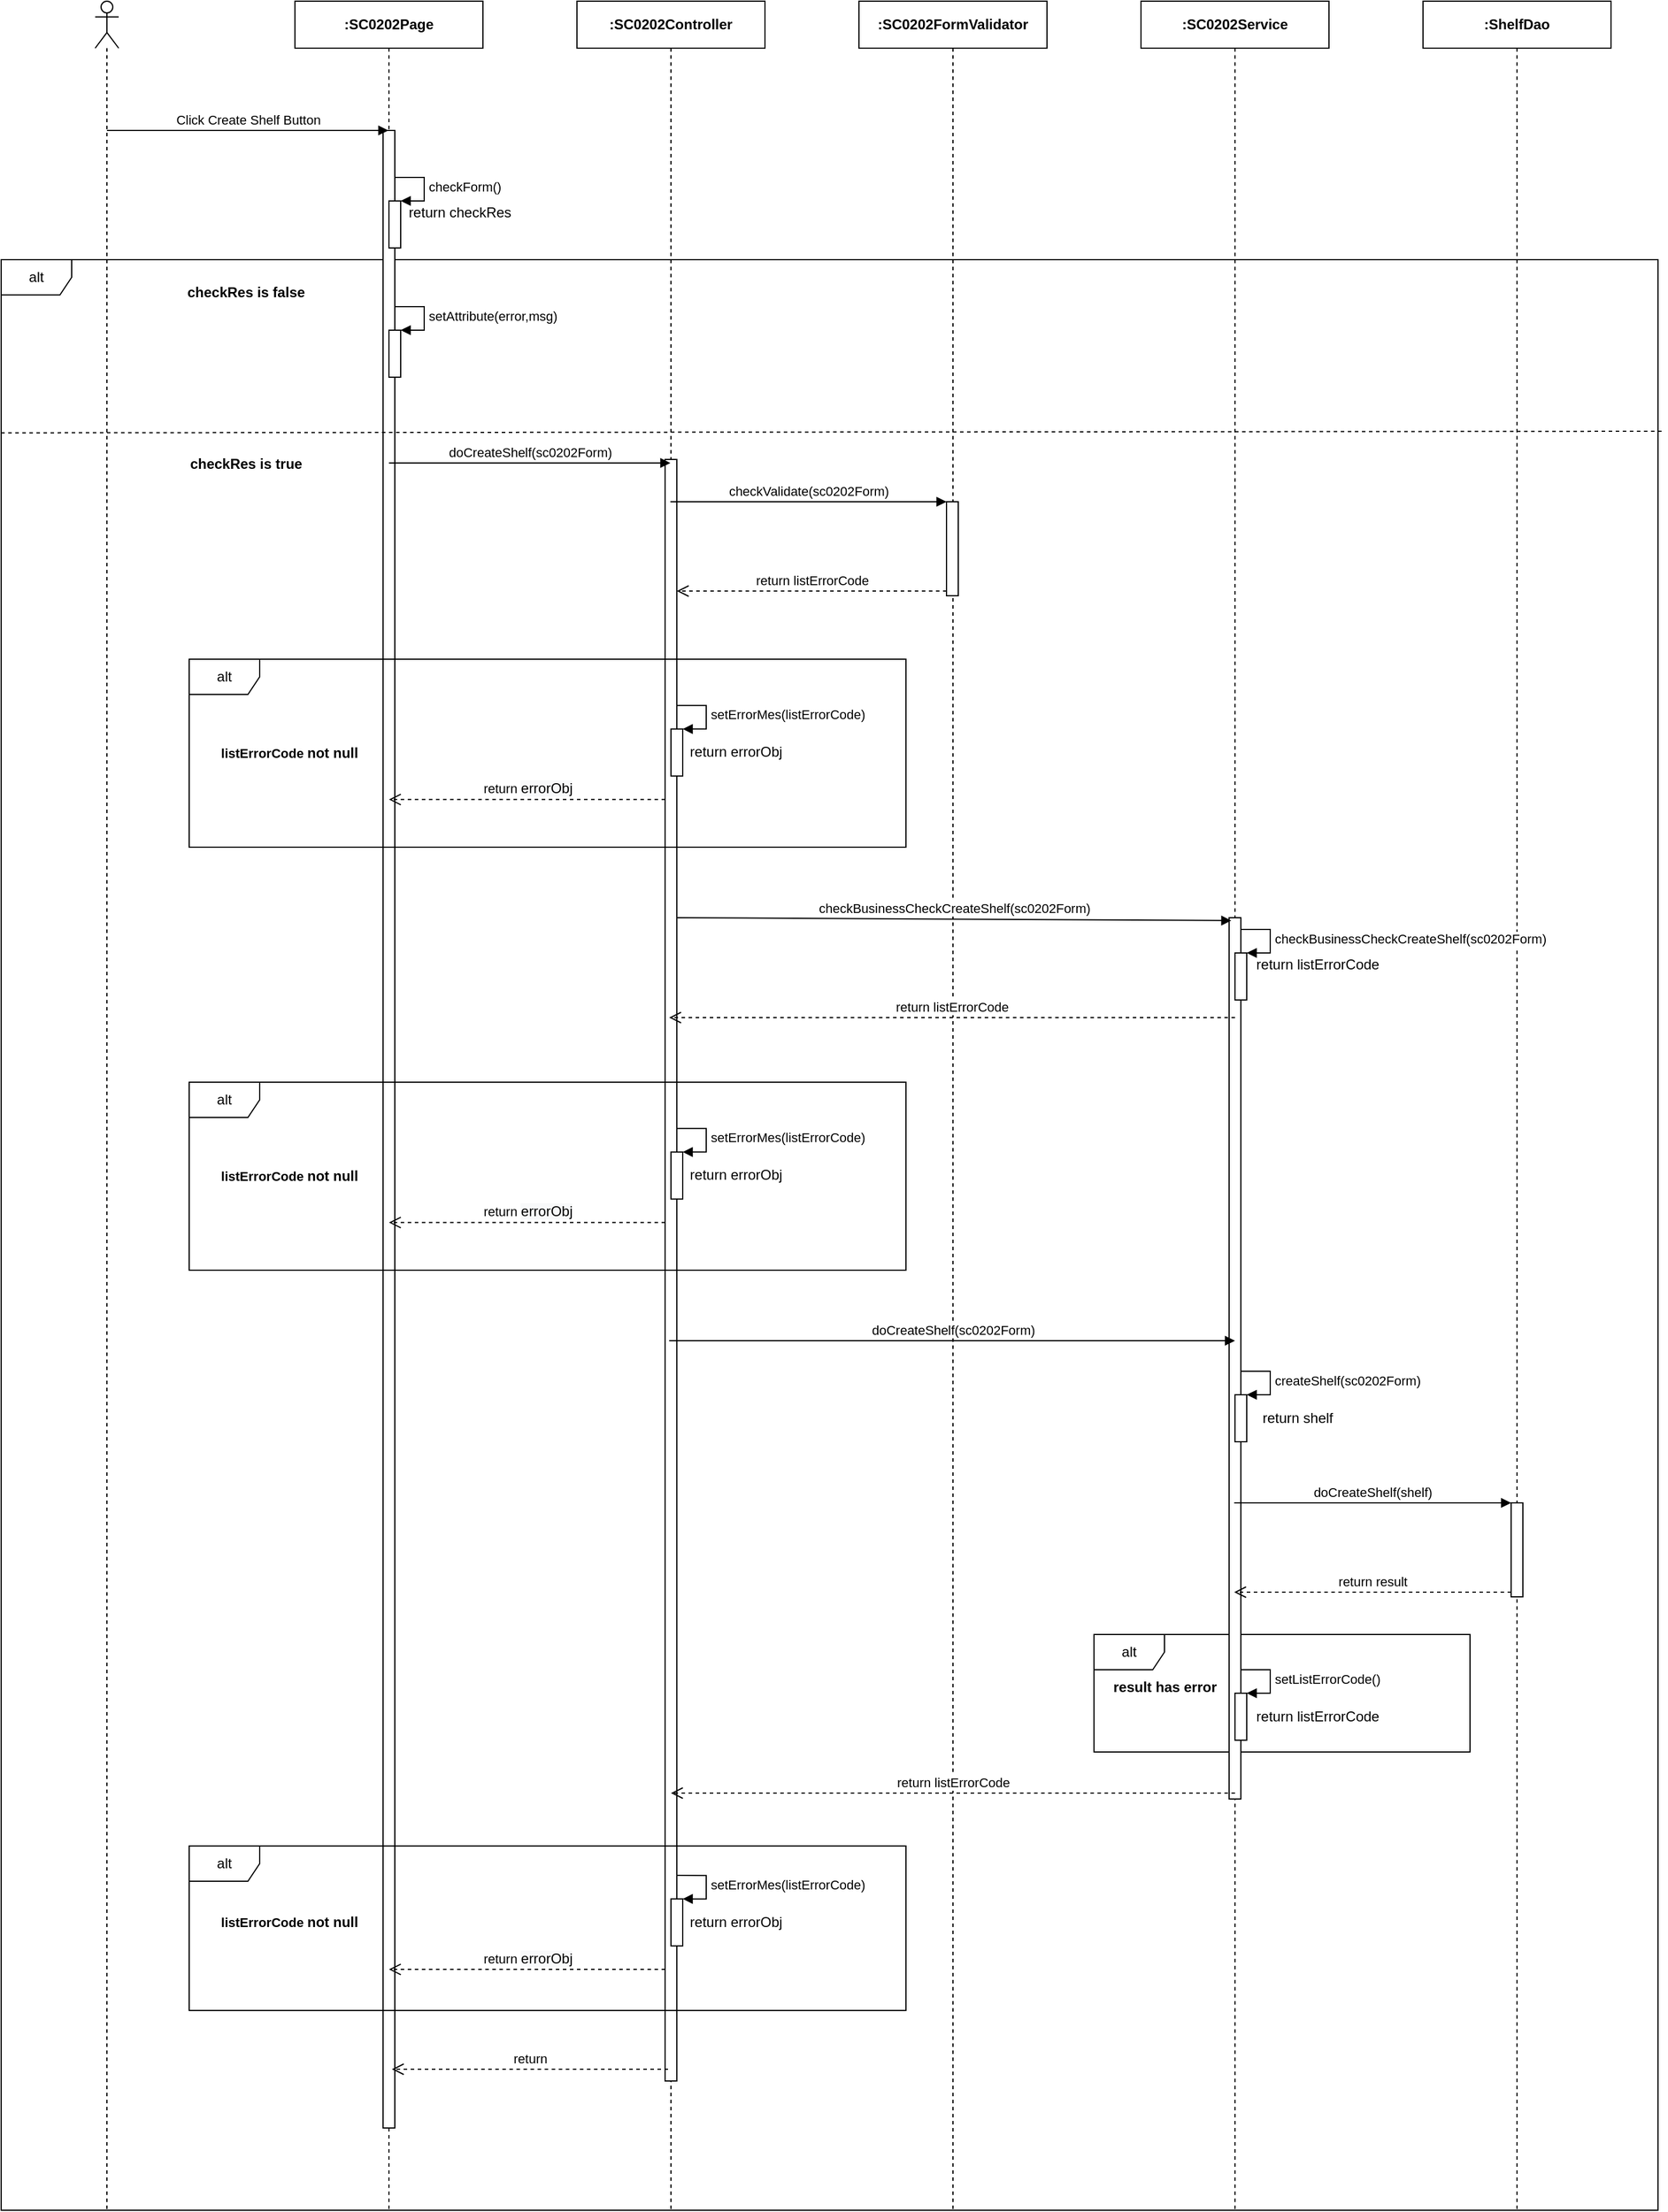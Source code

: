 <mxfile version="14.4.3" type="device" pages="2"><diagram id="6zgcsjymxZ_g00Ho4Uq6" name="Ev02"><mxGraphModel dx="1463" dy="846" grid="1" gridSize="10" guides="1" tooltips="1" connect="1" arrows="1" fold="1" page="1" pageScale="1" pageWidth="850" pageHeight="1100" math="0" shadow="0"><root><mxCell id="0"/><mxCell id="1" parent="0"/><mxCell id="yzwAPXFp-dbg6nOfdKmi-24" value="alt" style="shape=umlFrame;whiteSpace=wrap;html=1;" parent="1" vertex="1"><mxGeometry x="1160" y="1470" width="320" height="100" as="geometry"/></mxCell><mxCell id="FdkR-6frvqI1w1oyDN4N-1" value="alt" style="shape=umlFrame;whiteSpace=wrap;html=1;" parent="1" vertex="1"><mxGeometry x="230" y="300" width="1410" height="1660" as="geometry"/></mxCell><mxCell id="FdkR-6frvqI1w1oyDN4N-3" value="" style="shape=umlLifeline;participant=umlActor;perimeter=lifelinePerimeter;whiteSpace=wrap;html=1;container=1;collapsible=0;recursiveResize=0;verticalAlign=top;spacingTop=36;outlineConnect=0;" parent="1" vertex="1"><mxGeometry x="310" y="80" width="20" height="1880" as="geometry"/></mxCell><mxCell id="FdkR-6frvqI1w1oyDN4N-4" value="&lt;b&gt;:SC0202Page&lt;/b&gt;" style="shape=umlLifeline;perimeter=lifelinePerimeter;whiteSpace=wrap;html=1;container=1;collapsible=0;recursiveResize=0;outlineConnect=0;" parent="1" vertex="1"><mxGeometry x="480" y="80" width="160" height="1880" as="geometry"/></mxCell><mxCell id="FdkR-6frvqI1w1oyDN4N-5" value="" style="html=1;points=[];perimeter=orthogonalPerimeter;" parent="FdkR-6frvqI1w1oyDN4N-4" vertex="1"><mxGeometry x="75" y="110" width="10" height="1700" as="geometry"/></mxCell><mxCell id="FdkR-6frvqI1w1oyDN4N-6" value="&lt;b&gt;:ShelfDao&lt;/b&gt;" style="shape=umlLifeline;perimeter=lifelinePerimeter;whiteSpace=wrap;html=1;container=1;collapsible=0;recursiveResize=0;outlineConnect=0;" parent="1" vertex="1"><mxGeometry x="1440" y="80" width="160" height="1880" as="geometry"/></mxCell><mxCell id="FdkR-6frvqI1w1oyDN4N-7" value="&lt;b&gt;:&lt;/b&gt;&lt;b&gt;SC0202&lt;/b&gt;&lt;b&gt;Service&lt;/b&gt;" style="shape=umlLifeline;perimeter=lifelinePerimeter;whiteSpace=wrap;html=1;container=1;collapsible=0;recursiveResize=0;outlineConnect=0;" parent="1" vertex="1"><mxGeometry x="1200" y="80" width="160" height="1880" as="geometry"/></mxCell><mxCell id="FdkR-6frvqI1w1oyDN4N-8" value="" style="html=1;points=[];perimeter=orthogonalPerimeter;" parent="FdkR-6frvqI1w1oyDN4N-7" vertex="1"><mxGeometry x="75" y="780" width="10" height="750" as="geometry"/></mxCell><mxCell id="FdkR-6frvqI1w1oyDN4N-9" value="&lt;b&gt;:SC0202FormValidator&lt;/b&gt;" style="shape=umlLifeline;perimeter=lifelinePerimeter;whiteSpace=wrap;html=1;container=1;collapsible=0;recursiveResize=0;outlineConnect=0;" parent="1" vertex="1"><mxGeometry x="960" y="80" width="160" height="1880" as="geometry"/></mxCell><mxCell id="FdkR-6frvqI1w1oyDN4N-10" value="&lt;b&gt;:SC0202Controller&lt;/b&gt;" style="shape=umlLifeline;perimeter=lifelinePerimeter;whiteSpace=wrap;html=1;container=1;collapsible=0;recursiveResize=0;outlineConnect=0;" parent="1" vertex="1"><mxGeometry x="720" y="80" width="160" height="1880" as="geometry"/></mxCell><mxCell id="FdkR-6frvqI1w1oyDN4N-11" value="" style="html=1;points=[];perimeter=orthogonalPerimeter;" parent="FdkR-6frvqI1w1oyDN4N-10" vertex="1"><mxGeometry x="75" y="390" width="10" height="1380" as="geometry"/></mxCell><mxCell id="FdkR-6frvqI1w1oyDN4N-12" value="Click Create Shelf Button" style="html=1;verticalAlign=bottom;endArrow=block;" parent="1" target="FdkR-6frvqI1w1oyDN4N-4" edge="1"><mxGeometry width="80" relative="1" as="geometry"><mxPoint x="320" y="190" as="sourcePoint"/><mxPoint x="400" y="190" as="targetPoint"/></mxGeometry></mxCell><mxCell id="FdkR-6frvqI1w1oyDN4N-13" value="doCreateShelf(sc0202Form)" style="html=1;verticalAlign=bottom;endArrow=block;" parent="1" edge="1"><mxGeometry width="80" relative="1" as="geometry"><mxPoint x="560" y="473.0" as="sourcePoint"/><mxPoint x="799.5" y="473.0" as="targetPoint"/></mxGeometry></mxCell><mxCell id="FdkR-6frvqI1w1oyDN4N-14" value="" style="html=1;points=[];perimeter=orthogonalPerimeter;" parent="1" vertex="1"><mxGeometry x="1034.5" y="506" width="10" height="80" as="geometry"/></mxCell><mxCell id="FdkR-6frvqI1w1oyDN4N-15" value="checkValidate(sc0202Form)" style="html=1;verticalAlign=bottom;endArrow=block;entryX=0;entryY=0;" parent="1" target="FdkR-6frvqI1w1oyDN4N-14" edge="1"><mxGeometry relative="1" as="geometry"><mxPoint x="799.5" y="506" as="sourcePoint"/></mxGeometry></mxCell><mxCell id="FdkR-6frvqI1w1oyDN4N-16" value="return listErrorCode" style="html=1;verticalAlign=bottom;endArrow=open;dashed=1;endSize=8;exitX=0;exitY=0.95;" parent="1" source="FdkR-6frvqI1w1oyDN4N-14" edge="1"><mxGeometry relative="1" as="geometry"><mxPoint x="805" y="582" as="targetPoint"/></mxGeometry></mxCell><mxCell id="FdkR-6frvqI1w1oyDN4N-21" value="checkBusinessCheckCreateShelf(sc0202Form)" style="html=1;verticalAlign=bottom;endArrow=block;entryX=0.188;entryY=0.015;entryDx=0;entryDy=0;entryPerimeter=0;" parent="1" edge="1"><mxGeometry relative="1" as="geometry"><mxPoint x="805" y="860.0" as="sourcePoint"/><mxPoint x="1276.88" y="862.45" as="targetPoint"/></mxGeometry></mxCell><mxCell id="FdkR-6frvqI1w1oyDN4N-22" value="return listErrorCode" style="html=1;verticalAlign=bottom;endArrow=open;dashed=1;endSize=8;" parent="1" edge="1"><mxGeometry relative="1" as="geometry"><mxPoint x="798.5" y="945" as="targetPoint"/><mxPoint x="1280" y="945" as="sourcePoint"/></mxGeometry></mxCell><mxCell id="FdkR-6frvqI1w1oyDN4N-28" value="doCreateShelf(sc0202Form)" style="html=1;verticalAlign=bottom;endArrow=block;" parent="1" edge="1"><mxGeometry relative="1" as="geometry"><mxPoint x="798.5" y="1220" as="sourcePoint"/><mxPoint x="1280" y="1220" as="targetPoint"/></mxGeometry></mxCell><mxCell id="FdkR-6frvqI1w1oyDN4N-30" value="" style="html=1;points=[];perimeter=orthogonalPerimeter;" parent="1" vertex="1"><mxGeometry x="1280" y="890" width="10" height="40" as="geometry"/></mxCell><mxCell id="FdkR-6frvqI1w1oyDN4N-31" value="&lt;span style=&quot;text-align: center&quot;&gt;checkBusinessCheckCreate&lt;/span&gt;&lt;span style=&quot;text-align: center&quot;&gt;Shelf&lt;/span&gt;&lt;span style=&quot;text-align: center&quot;&gt;(sc0202Form)&lt;/span&gt;" style="edgeStyle=orthogonalEdgeStyle;html=1;align=left;spacingLeft=2;endArrow=block;rounded=0;entryX=1;entryY=0;" parent="1" target="FdkR-6frvqI1w1oyDN4N-30" edge="1"><mxGeometry relative="1" as="geometry"><mxPoint x="1285" y="870" as="sourcePoint"/><Array as="points"><mxPoint x="1310" y="870"/></Array></mxGeometry></mxCell><mxCell id="FdkR-6frvqI1w1oyDN4N-32" value="return listErrorCode" style="text;html=1;align=center;verticalAlign=middle;resizable=0;points=[];autosize=1;" parent="1" vertex="1"><mxGeometry x="1290" y="890" width="120" height="20" as="geometry"/></mxCell><mxCell id="FdkR-6frvqI1w1oyDN4N-33" value="" style="html=1;points=[];perimeter=orthogonalPerimeter;" parent="1" vertex="1"><mxGeometry x="1280" y="1266" width="10" height="40" as="geometry"/></mxCell><mxCell id="FdkR-6frvqI1w1oyDN4N-34" value="create&lt;span style=&quot;text-align: center&quot;&gt;Shelf&lt;/span&gt;(&lt;span style=&quot;text-align: center&quot;&gt;sc0202Form&lt;/span&gt;)" style="edgeStyle=orthogonalEdgeStyle;html=1;align=left;spacingLeft=2;endArrow=block;rounded=0;entryX=1;entryY=0;" parent="1" target="FdkR-6frvqI1w1oyDN4N-33" edge="1"><mxGeometry relative="1" as="geometry"><mxPoint x="1285" y="1246" as="sourcePoint"/><Array as="points"><mxPoint x="1310" y="1246"/></Array></mxGeometry></mxCell><mxCell id="FdkR-6frvqI1w1oyDN4N-35" value="return shelf" style="text;html=1;align=center;verticalAlign=middle;resizable=0;points=[];autosize=1;" parent="1" vertex="1"><mxGeometry x="1293" y="1276" width="80" height="20" as="geometry"/></mxCell><mxCell id="FdkR-6frvqI1w1oyDN4N-36" value="" style="html=1;points=[];perimeter=orthogonalPerimeter;" parent="1" vertex="1"><mxGeometry x="1515" y="1358" width="10" height="80" as="geometry"/></mxCell><mxCell id="FdkR-6frvqI1w1oyDN4N-37" value="doCreateShelf(shelf)" style="html=1;verticalAlign=bottom;endArrow=block;entryX=0;entryY=0;" parent="1" target="FdkR-6frvqI1w1oyDN4N-36" edge="1"><mxGeometry relative="1" as="geometry"><mxPoint x="1279.324" y="1358" as="sourcePoint"/></mxGeometry></mxCell><mxCell id="FdkR-6frvqI1w1oyDN4N-38" value="return result" style="html=1;verticalAlign=bottom;endArrow=open;dashed=1;endSize=8;exitX=0;exitY=0.95;" parent="1" source="FdkR-6frvqI1w1oyDN4N-36" edge="1"><mxGeometry relative="1" as="geometry"><mxPoint x="1279.324" y="1434.0" as="targetPoint"/></mxGeometry></mxCell><mxCell id="FdkR-6frvqI1w1oyDN4N-39" value="return" style="html=1;verticalAlign=bottom;endArrow=open;dashed=1;endSize=8;" parent="1" edge="1"><mxGeometry relative="1" as="geometry"><mxPoint x="797.5" y="1840" as="sourcePoint"/><mxPoint x="562.5" y="1840" as="targetPoint"/></mxGeometry></mxCell><mxCell id="FdkR-6frvqI1w1oyDN4N-40" value="" style="html=1;points=[];perimeter=orthogonalPerimeter;" parent="1" vertex="1"><mxGeometry x="560" y="250" width="10" height="40" as="geometry"/></mxCell><mxCell id="FdkR-6frvqI1w1oyDN4N-41" value="checkForm()" style="edgeStyle=orthogonalEdgeStyle;html=1;align=left;spacingLeft=2;endArrow=block;rounded=0;entryX=1;entryY=0;" parent="1" target="FdkR-6frvqI1w1oyDN4N-40" edge="1"><mxGeometry relative="1" as="geometry"><mxPoint x="565" y="230" as="sourcePoint"/><Array as="points"><mxPoint x="590" y="230"/></Array></mxGeometry></mxCell><mxCell id="FdkR-6frvqI1w1oyDN4N-42" value="return checkRes" style="text;html=1;align=center;verticalAlign=middle;resizable=0;points=[];autosize=1;" parent="1" vertex="1"><mxGeometry x="570" y="250" width="100" height="20" as="geometry"/></mxCell><mxCell id="FdkR-6frvqI1w1oyDN4N-43" value="&lt;b&gt;checkRes is false&lt;/b&gt;" style="text;html=1;align=center;verticalAlign=middle;resizable=0;points=[];autosize=1;" parent="1" vertex="1"><mxGeometry x="377.5" y="318" width="120" height="20" as="geometry"/></mxCell><mxCell id="FdkR-6frvqI1w1oyDN4N-44" value="" style="html=1;points=[];perimeter=orthogonalPerimeter;" parent="1" vertex="1"><mxGeometry x="560" y="360" width="10" height="40" as="geometry"/></mxCell><mxCell id="FdkR-6frvqI1w1oyDN4N-45" value="setAttribute(error,msg)" style="edgeStyle=orthogonalEdgeStyle;html=1;align=left;spacingLeft=2;endArrow=block;rounded=0;entryX=1;entryY=0;" parent="1" target="FdkR-6frvqI1w1oyDN4N-44" edge="1"><mxGeometry relative="1" as="geometry"><mxPoint x="565" y="340" as="sourcePoint"/><Array as="points"><mxPoint x="590" y="340"/></Array></mxGeometry></mxCell><mxCell id="FdkR-6frvqI1w1oyDN4N-47" value="" style="endArrow=none;dashed=1;html=1;exitX=0;exitY=0.126;exitDx=0;exitDy=0;exitPerimeter=0;entryX=1.004;entryY=0.125;entryDx=0;entryDy=0;entryPerimeter=0;" parent="1" edge="1"><mxGeometry width="50" height="50" relative="1" as="geometry"><mxPoint x="230" y="447.36" as="sourcePoint"/><mxPoint x="1645.64" y="446" as="targetPoint"/></mxGeometry></mxCell><mxCell id="FdkR-6frvqI1w1oyDN4N-48" value="&lt;b&gt;checkRes is true&lt;/b&gt;" style="text;html=1;align=center;verticalAlign=middle;resizable=0;points=[];autosize=1;" parent="1" vertex="1"><mxGeometry x="382.5" y="464" width="110" height="20" as="geometry"/></mxCell><mxCell id="yzwAPXFp-dbg6nOfdKmi-1" value="alt" style="shape=umlFrame;whiteSpace=wrap;html=1;" parent="1" vertex="1"><mxGeometry x="390" y="640" width="610" height="160" as="geometry"/></mxCell><mxCell id="yzwAPXFp-dbg6nOfdKmi-2" value="&lt;b&gt;&lt;span style=&quot;font-size: 11px ; background-color: rgb(255 , 255 , 255)&quot;&gt;listErrorCode&amp;nbsp;&lt;/span&gt;not null&lt;/b&gt;" style="text;html=1;align=center;verticalAlign=middle;resizable=0;points=[];autosize=1;" parent="1" vertex="1"><mxGeometry x="410" y="710" width="130" height="20" as="geometry"/></mxCell><mxCell id="yzwAPXFp-dbg6nOfdKmi-3" value="" style="html=1;points=[];perimeter=orthogonalPerimeter;" parent="1" vertex="1"><mxGeometry x="800" y="699.41" width="10" height="40" as="geometry"/></mxCell><mxCell id="yzwAPXFp-dbg6nOfdKmi-4" value="setErrorMes(listErrorCode)" style="edgeStyle=orthogonalEdgeStyle;html=1;align=left;spacingLeft=2;endArrow=block;rounded=0;entryX=1;entryY=0;" parent="1" target="yzwAPXFp-dbg6nOfdKmi-3" edge="1"><mxGeometry relative="1" as="geometry"><mxPoint x="805" y="679.41" as="sourcePoint"/><Array as="points"><mxPoint x="830" y="679.41"/></Array></mxGeometry></mxCell><mxCell id="yzwAPXFp-dbg6nOfdKmi-5" value="return&amp;nbsp;&lt;span style=&quot;font-size: 12px ; background-color: rgb(248 , 249 , 250)&quot;&gt;errorObj&lt;/span&gt;" style="html=1;verticalAlign=bottom;endArrow=open;dashed=1;endSize=8;" parent="1" edge="1"><mxGeometry relative="1" as="geometry"><mxPoint x="795" y="759.41" as="sourcePoint"/><mxPoint x="560" y="759.41" as="targetPoint"/></mxGeometry></mxCell><mxCell id="yzwAPXFp-dbg6nOfdKmi-6" value="return errorObj" style="text;html=1;align=center;verticalAlign=middle;resizable=0;points=[];autosize=1;" parent="1" vertex="1"><mxGeometry x="810" y="709.41" width="90" height="20" as="geometry"/></mxCell><mxCell id="yzwAPXFp-dbg6nOfdKmi-7" value="alt" style="shape=umlFrame;whiteSpace=wrap;html=1;" parent="1" vertex="1"><mxGeometry x="390" y="1000" width="610" height="160" as="geometry"/></mxCell><mxCell id="yzwAPXFp-dbg6nOfdKmi-8" value="&lt;b&gt;&lt;span style=&quot;font-size: 11px ; background-color: rgb(255 , 255 , 255)&quot;&gt;listErrorCode&amp;nbsp;&lt;/span&gt;not null&lt;/b&gt;" style="text;html=1;align=center;verticalAlign=middle;resizable=0;points=[];autosize=1;" parent="1" vertex="1"><mxGeometry x="410" y="1070" width="130" height="20" as="geometry"/></mxCell><mxCell id="yzwAPXFp-dbg6nOfdKmi-9" value="" style="html=1;points=[];perimeter=orthogonalPerimeter;" parent="1" vertex="1"><mxGeometry x="800" y="1059.41" width="10" height="40" as="geometry"/></mxCell><mxCell id="yzwAPXFp-dbg6nOfdKmi-10" value="setErrorMes(listErrorCode)" style="edgeStyle=orthogonalEdgeStyle;html=1;align=left;spacingLeft=2;endArrow=block;rounded=0;entryX=1;entryY=0;" parent="1" target="yzwAPXFp-dbg6nOfdKmi-9" edge="1"><mxGeometry relative="1" as="geometry"><mxPoint x="805" y="1039.41" as="sourcePoint"/><Array as="points"><mxPoint x="830" y="1039.41"/></Array></mxGeometry></mxCell><mxCell id="yzwAPXFp-dbg6nOfdKmi-11" value="return&amp;nbsp;&lt;span style=&quot;font-size: 12px ; background-color: rgb(248 , 249 , 250)&quot;&gt;errorObj&lt;/span&gt;" style="html=1;verticalAlign=bottom;endArrow=open;dashed=1;endSize=8;" parent="1" edge="1"><mxGeometry relative="1" as="geometry"><mxPoint x="795" y="1119.41" as="sourcePoint"/><mxPoint x="560" y="1119.41" as="targetPoint"/></mxGeometry></mxCell><mxCell id="yzwAPXFp-dbg6nOfdKmi-12" value="return errorObj" style="text;html=1;align=center;verticalAlign=middle;resizable=0;points=[];autosize=1;" parent="1" vertex="1"><mxGeometry x="810" y="1069.41" width="90" height="20" as="geometry"/></mxCell><mxCell id="yzwAPXFp-dbg6nOfdKmi-13" value="alt" style="shape=umlFrame;whiteSpace=wrap;html=1;" parent="1" vertex="1"><mxGeometry x="390" y="1650" width="610" height="140" as="geometry"/></mxCell><mxCell id="yzwAPXFp-dbg6nOfdKmi-14" value="result has error" style="text;html=1;align=center;verticalAlign=middle;resizable=0;points=[];autosize=1;fontStyle=1" parent="1" vertex="1"><mxGeometry x="1170" y="1505" width="100" height="20" as="geometry"/></mxCell><mxCell id="yzwAPXFp-dbg6nOfdKmi-15" value="" style="html=1;points=[];perimeter=orthogonalPerimeter;" parent="1" vertex="1"><mxGeometry x="1280" y="1520" width="10" height="40" as="geometry"/></mxCell><mxCell id="yzwAPXFp-dbg6nOfdKmi-16" value="setListErrorCode()" style="edgeStyle=orthogonalEdgeStyle;html=1;align=left;spacingLeft=2;endArrow=block;rounded=0;entryX=1;entryY=0;" parent="1" target="yzwAPXFp-dbg6nOfdKmi-15" edge="1"><mxGeometry relative="1" as="geometry"><mxPoint x="1285" y="1500" as="sourcePoint"/><Array as="points"><mxPoint x="1310" y="1500"/></Array></mxGeometry></mxCell><mxCell id="yzwAPXFp-dbg6nOfdKmi-17" value="return listErrorCode" style="text;html=1;align=center;verticalAlign=middle;resizable=0;points=[];autosize=1;" parent="1" vertex="1"><mxGeometry x="1290" y="1530" width="120" height="20" as="geometry"/></mxCell><mxCell id="yzwAPXFp-dbg6nOfdKmi-18" value="" style="html=1;points=[];perimeter=orthogonalPerimeter;" parent="1" vertex="1"><mxGeometry x="800" y="1695.06" width="10" height="40" as="geometry"/></mxCell><mxCell id="yzwAPXFp-dbg6nOfdKmi-19" value="setErrorMes(listErrorCode)" style="edgeStyle=orthogonalEdgeStyle;html=1;align=left;spacingLeft=2;endArrow=block;rounded=0;entryX=1;entryY=0;" parent="1" target="yzwAPXFp-dbg6nOfdKmi-18" edge="1"><mxGeometry relative="1" as="geometry"><mxPoint x="805" y="1675.06" as="sourcePoint"/><Array as="points"><mxPoint x="830" y="1675.06"/></Array></mxGeometry></mxCell><mxCell id="yzwAPXFp-dbg6nOfdKmi-20" value="return&amp;nbsp;&lt;span style=&quot;font-size: 12px ; background-color: rgb(248 , 249 , 250)&quot;&gt;errorObj&lt;/span&gt;" style="html=1;verticalAlign=bottom;endArrow=open;dashed=1;endSize=8;" parent="1" edge="1"><mxGeometry relative="1" as="geometry"><mxPoint x="795" y="1755.06" as="sourcePoint"/><mxPoint x="560" y="1755.06" as="targetPoint"/></mxGeometry></mxCell><mxCell id="yzwAPXFp-dbg6nOfdKmi-21" value="return errorObj" style="text;html=1;align=center;verticalAlign=middle;resizable=0;points=[];autosize=1;" parent="1" vertex="1"><mxGeometry x="810" y="1705.06" width="90" height="20" as="geometry"/></mxCell><mxCell id="yzwAPXFp-dbg6nOfdKmi-22" value="return listErrorCode" style="html=1;verticalAlign=bottom;endArrow=open;dashed=1;endSize=8;" parent="1" target="FdkR-6frvqI1w1oyDN4N-10" edge="1"><mxGeometry relative="1" as="geometry"><mxPoint x="1038.5" y="1605.0" as="targetPoint"/><mxPoint x="1280" y="1605" as="sourcePoint"/></mxGeometry></mxCell><mxCell id="yzwAPXFp-dbg6nOfdKmi-23" value="&lt;b&gt;&lt;span style=&quot;font-size: 11px ; background-color: rgb(255 , 255 , 255)&quot;&gt;listErrorCode&amp;nbsp;&lt;/span&gt;not null&lt;/b&gt;" style="text;html=1;align=center;verticalAlign=middle;resizable=0;points=[];autosize=1;" parent="1" vertex="1"><mxGeometry x="410" y="1705.06" width="130" height="20" as="geometry"/></mxCell></root></mxGraphModel></diagram><diagram id="CqH3YbV1i5Tjmn0roS_3" name="Ev03"><mxGraphModel dx="1024" dy="592" grid="1" gridSize="10" guides="1" tooltips="1" connect="1" arrows="1" fold="1" page="1" pageScale="1" pageWidth="850" pageHeight="1100" math="0" shadow="0"><root><mxCell id="v7I4dgyM7oQlbxng4GPd-0"/><mxCell id="v7I4dgyM7oQlbxng4GPd-1" parent="v7I4dgyM7oQlbxng4GPd-0"/><mxCell id="v7I4dgyM7oQlbxng4GPd-2" value="" style="shape=umlLifeline;participant=umlActor;perimeter=lifelinePerimeter;whiteSpace=wrap;html=1;container=1;collapsible=0;recursiveResize=0;verticalAlign=top;spacingTop=36;outlineConnect=0;" parent="v7I4dgyM7oQlbxng4GPd-1" vertex="1"><mxGeometry x="310" y="80" width="20" height="320" as="geometry"/></mxCell><mxCell id="v7I4dgyM7oQlbxng4GPd-3" value="&lt;b&gt;:SC0202Page&lt;/b&gt;" style="shape=umlLifeline;perimeter=lifelinePerimeter;whiteSpace=wrap;html=1;container=1;collapsible=0;recursiveResize=0;outlineConnect=0;" parent="v7I4dgyM7oQlbxng4GPd-1" vertex="1"><mxGeometry x="480" y="80" width="160" height="320" as="geometry"/></mxCell><mxCell id="v7I4dgyM7oQlbxng4GPd-4" value="" style="html=1;points=[];perimeter=orthogonalPerimeter;" parent="v7I4dgyM7oQlbxng4GPd-3" vertex="1"><mxGeometry x="75" y="110" width="10" height="90" as="geometry"/></mxCell><mxCell id="v7I4dgyM7oQlbxng4GPd-5" value="&lt;b&gt;:SC0200Page&lt;/b&gt;" style="shape=umlLifeline;perimeter=lifelinePerimeter;whiteSpace=wrap;html=1;container=1;collapsible=0;recursiveResize=0;outlineConnect=0;" parent="v7I4dgyM7oQlbxng4GPd-1" vertex="1"><mxGeometry x="720" y="80" width="160" height="320" as="geometry"/></mxCell><mxCell id="v7I4dgyM7oQlbxng4GPd-6" value="Click Button Back" style="html=1;verticalAlign=bottom;endArrow=block;" parent="v7I4dgyM7oQlbxng4GPd-1" target="v7I4dgyM7oQlbxng4GPd-3" edge="1"><mxGeometry width="80" relative="1" as="geometry"><mxPoint x="320" y="190" as="sourcePoint"/><mxPoint x="400" y="190" as="targetPoint"/></mxGeometry></mxCell><mxCell id="v7I4dgyM7oQlbxng4GPd-7" value="changeScreen(&quot;SC0200&quot;)" style="html=1;verticalAlign=bottom;endArrow=block;" parent="v7I4dgyM7oQlbxng4GPd-1" edge="1"><mxGeometry width="80" relative="1" as="geometry"><mxPoint x="560" y="279" as="sourcePoint"/><mxPoint x="799.5" y="279" as="targetPoint"/></mxGeometry></mxCell></root></mxGraphModel></diagram></mxfile>